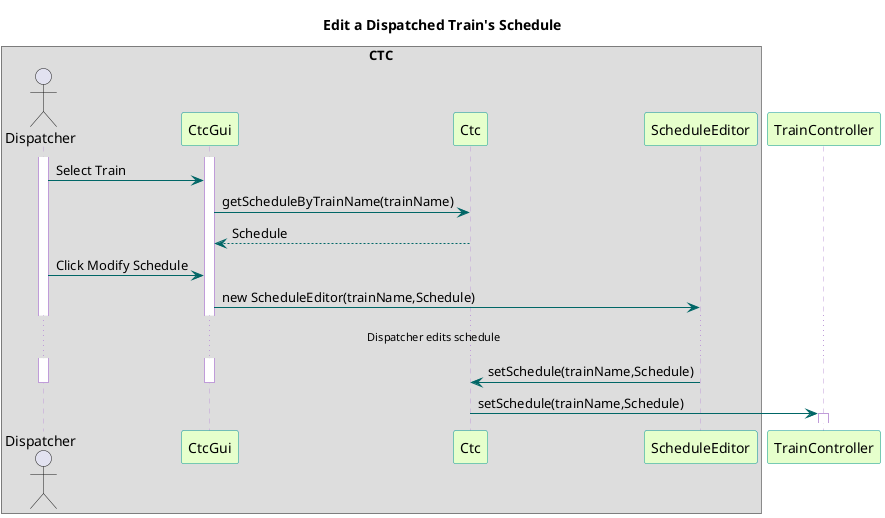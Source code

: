 @startuml

title Edit a Dispatched Train's Schedule

skinparam sequence {
  BackgroundColor transparent
  ParticipantBackgroundColor #e6ffcc
  ParticipantBorderColor 	#049595
  PackageBorderCOlor  #049595
  ArrowColor #006666
  LifeLineBorderColor #c09cd9
}

box "CTC"
actor Dispatcher
participant CtcGui
participant Ctc
participant ScheduleEditor
end box
participant TrainController

activate Dispatcher
activate CtcGui
Dispatcher -> CtcGui : Select Train
CtcGui -> Ctc : getScheduleByTrainName(trainName)
Ctc --> CtcGui : Schedule
Dispatcher -> CtcGui : Click Modify Schedule
CtcGui -> ScheduleEditor : new ScheduleEditor(trainName,Schedule)
...Dispatcher edits schedule...
ScheduleEditor -> Ctc : setSchedule(trainName,Schedule)
deactivate CtcGui
deactivate Dispatcher

Ctc -> TrainController : setSchedule(trainName,Schedule)
deactivate Ctc
activate TrainController
deactivate TrainController

@enduml
